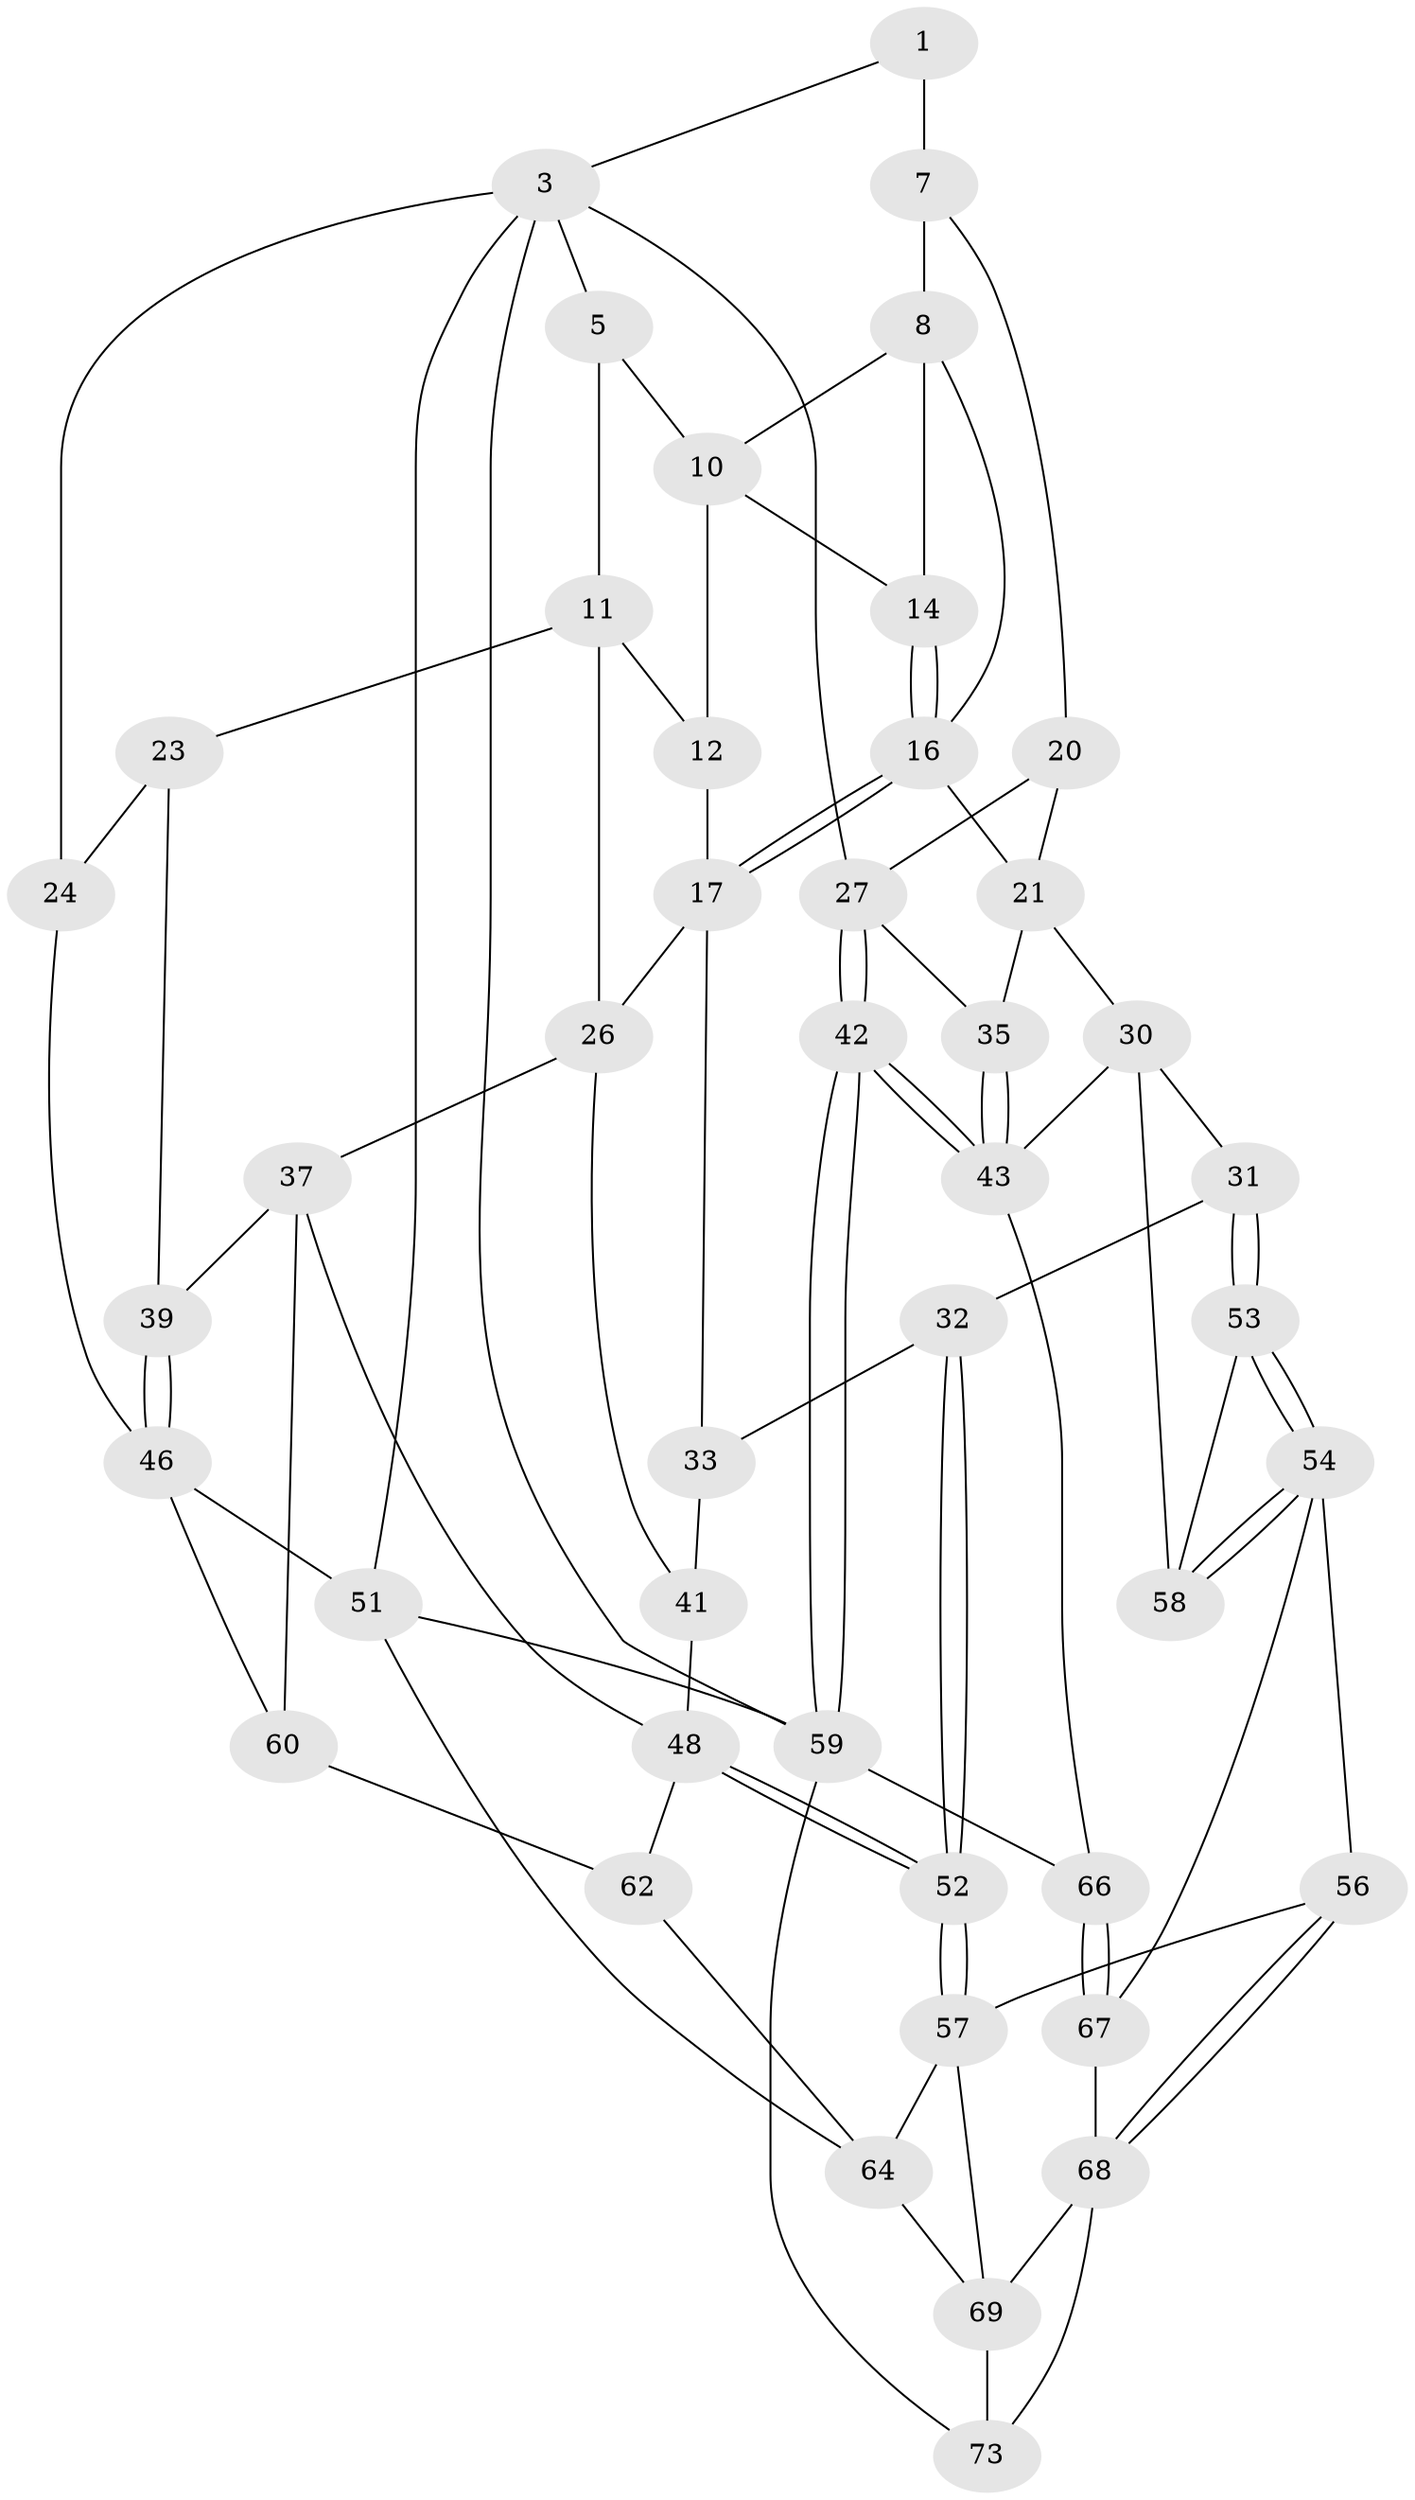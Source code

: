 // original degree distribution, {3: 0.02702702702702703, 5: 0.5405405405405406, 4: 0.22972972972972974, 6: 0.20270270270270271}
// Generated by graph-tools (version 1.1) at 2025/11/02/27/25 16:11:56]
// undirected, 45 vertices, 94 edges
graph export_dot {
graph [start="1"]
  node [color=gray90,style=filled];
  1 [pos="+0.8038955191359812+0",super="+2"];
  3 [pos="+1+0",super="+4"];
  5 [pos="+0.2689887240385867+0",super="+6"];
  7 [pos="+0.8210580975691454+0.13214458462744122",super="+15"];
  8 [pos="+0.789849014892323+0.16814772592718844",super="+9"];
  10 [pos="+0.6731406234191118+0",super="+13"];
  11 [pos="+0.27883278302462905+0",super="+22"];
  12 [pos="+0.5542659618667537+0.15415802526419262"];
  14 [pos="+0.6752264359930664+0.1580856161002225"];
  16 [pos="+0.6899488092833979+0.281694872687528",super="+19"];
  17 [pos="+0.6379001470850391+0.3262352515318335",super="+18"];
  20 [pos="+0.9111862576906753+0.25823783097020886"];
  21 [pos="+0.8331743522301763+0.28176927520160977",super="+29"];
  23 [pos="+0.20296559791799781+0.28774641539673035",super="+40"];
  24 [pos="+0+0.24269593882800888",super="+25"];
  26 [pos="+0.3154688928002704+0.2285568737410906",super="+36"];
  27 [pos="+1+0.37643902467178925",super="+28"];
  30 [pos="+0.7371487400185509+0.5058314313330616",super="+45"];
  31 [pos="+0.6915294613496311+0.4980500799432041"];
  32 [pos="+0.6659459411602338+0.48584037773406413"];
  33 [pos="+0.6575110847602299+0.4740896031569356",super="+34"];
  35 [pos="+0.8654067719809684+0.42937650524850135"];
  37 [pos="+0.2675084861300143+0.5030258758521667",super="+38"];
  39 [pos="+0.13546340960223038+0.5193819346921837"];
  41 [pos="+0.4204831753760631+0.45291548984872415",super="+47"];
  42 [pos="+1+0.6510903169165061"];
  43 [pos="+1+0.6541123746984738",super="+44"];
  46 [pos="+0+0.5233119904569555",super="+50"];
  48 [pos="+0.4250243384847936+0.6377401263577105",super="+49"];
  51 [pos="+0+1"];
  52 [pos="+0.5452503555003158+0.6872572783238422"];
  53 [pos="+0.6963608111735045+0.5626320495693827"];
  54 [pos="+0.6690978586959181+0.747604090267056",super="+55"];
  56 [pos="+0.5716669855091897+0.7245584889161651"];
  57 [pos="+0.5582761347173225+0.7152110096236263",super="+63"];
  58 [pos="+0.7345267503225039+0.6812064805560519"];
  59 [pos="+1+1",super="+74"];
  60 [pos="+0.16236410419644248+0.6079142215036254",super="+61"];
  62 [pos="+0.332678241882074+0.7011492865247795",super="+65"];
  64 [pos="+0.39990735255260224+0.8593865185793226",super="+72"];
  66 [pos="+0.8280321143363174+0.8669845548525779"];
  67 [pos="+0.6921370076284529+0.7802247187481618"];
  68 [pos="+0.5745929930188414+0.8912343722726576",super="+70"];
  69 [pos="+0.47505829130094374+0.8574114226918672",super="+71"];
  73 [pos="+0.650539908236132+1"];
  1 -- 7 [weight=2];
  1 -- 3;
  3 -- 27;
  3 -- 59;
  3 -- 5;
  3 -- 51;
  3 -- 24;
  5 -- 11;
  5 -- 10;
  7 -- 8;
  7 -- 20;
  8 -- 16;
  8 -- 10;
  8 -- 14;
  10 -- 12;
  10 -- 14;
  11 -- 12;
  11 -- 26;
  11 -- 23;
  12 -- 17;
  14 -- 16;
  14 -- 16;
  16 -- 17;
  16 -- 17;
  16 -- 21;
  17 -- 33;
  17 -- 26;
  20 -- 21;
  20 -- 27;
  21 -- 35;
  21 -- 30;
  23 -- 24 [weight=2];
  23 -- 39;
  24 -- 46;
  26 -- 41;
  26 -- 37;
  27 -- 42;
  27 -- 42;
  27 -- 35;
  30 -- 31;
  30 -- 58;
  30 -- 43;
  31 -- 32;
  31 -- 53;
  31 -- 53;
  32 -- 33;
  32 -- 52;
  32 -- 52;
  33 -- 41 [weight=2];
  35 -- 43;
  35 -- 43;
  37 -- 48;
  37 -- 60;
  37 -- 39;
  39 -- 46;
  39 -- 46;
  41 -- 48;
  42 -- 43;
  42 -- 43;
  42 -- 59;
  42 -- 59;
  43 -- 66;
  46 -- 51;
  46 -- 60;
  48 -- 52;
  48 -- 52;
  48 -- 62;
  51 -- 59;
  51 -- 64;
  52 -- 57;
  52 -- 57;
  53 -- 54;
  53 -- 54;
  53 -- 58;
  54 -- 58;
  54 -- 58;
  54 -- 56;
  54 -- 67;
  56 -- 57;
  56 -- 68;
  56 -- 68;
  57 -- 64;
  57 -- 69;
  59 -- 73;
  59 -- 66;
  60 -- 62 [weight=2];
  62 -- 64;
  64 -- 69;
  66 -- 67;
  66 -- 67;
  67 -- 68;
  68 -- 69;
  68 -- 73;
  69 -- 73;
}
